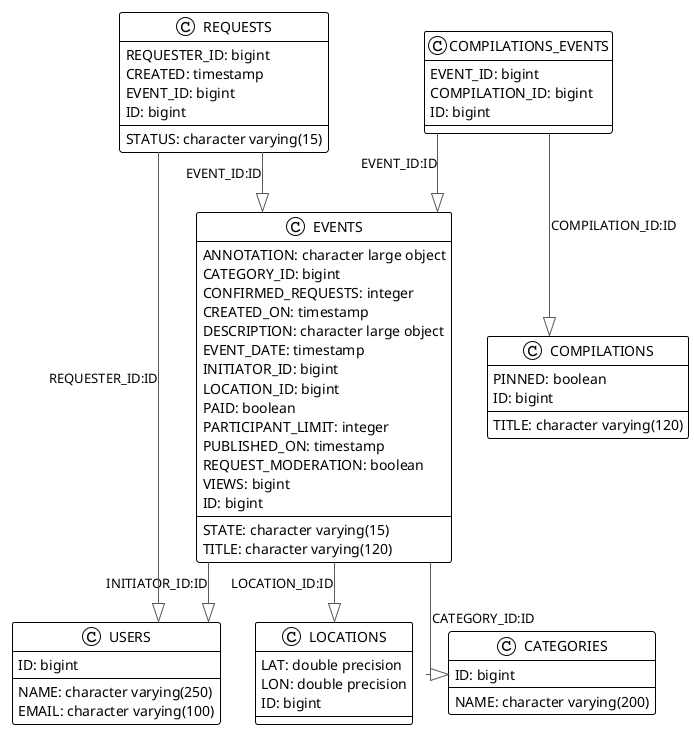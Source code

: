 @startuml

!theme plain
top to bottom direction
skinparam linetype ortho

class CATEGORIES {
   NAME: character varying(200)
   ID: bigint
}
class COMPILATIONS {
   TITLE: character varying(120)
   PINNED: boolean
   ID: bigint
}
class COMPILATIONS_EVENTS {
   EVENT_ID: bigint
   COMPILATION_ID: bigint
   ID: bigint
}
class EVENTS {
   ANNOTATION: character large object
   CATEGORY_ID: bigint
   CONFIRMED_REQUESTS: integer
   CREATED_ON: timestamp
   DESCRIPTION: character large object
   EVENT_DATE: timestamp
   INITIATOR_ID: bigint
   LOCATION_ID: bigint
   PAID: boolean
   PARTICIPANT_LIMIT: integer
   PUBLISHED_ON: timestamp
   REQUEST_MODERATION: boolean
   STATE: character varying(15)
   TITLE: character varying(120)
   VIEWS: bigint
   ID: bigint
}
class LOCATIONS {
   LAT: double precision
   LON: double precision
   ID: bigint
}
class REQUESTS {
   REQUESTER_ID: bigint
   CREATED: timestamp
   STATUS: character varying(15)
   EVENT_ID: bigint
   ID: bigint
}
class USERS {
   NAME: character varying(250)
   EMAIL: character varying(100)
   ID: bigint
}

COMPILATIONS_EVENTS  -[#595959,plain]-^  COMPILATIONS        : "COMPILATION_ID:ID"
COMPILATIONS_EVENTS  -[#595959,plain]-^  EVENTS              : "EVENT_ID:ID"
EVENTS               -[#595959,plain]-^  CATEGORIES          : "CATEGORY_ID:ID"
EVENTS               -[#595959,plain]-^  LOCATIONS           : "LOCATION_ID:ID"
EVENTS               -[#595959,plain]-^  USERS               : "INITIATOR_ID:ID"
REQUESTS             -[#595959,plain]-^  EVENTS              : "EVENT_ID:ID"
REQUESTS             -[#595959,plain]-^  USERS               : "REQUESTER_ID:ID"
@enduml

